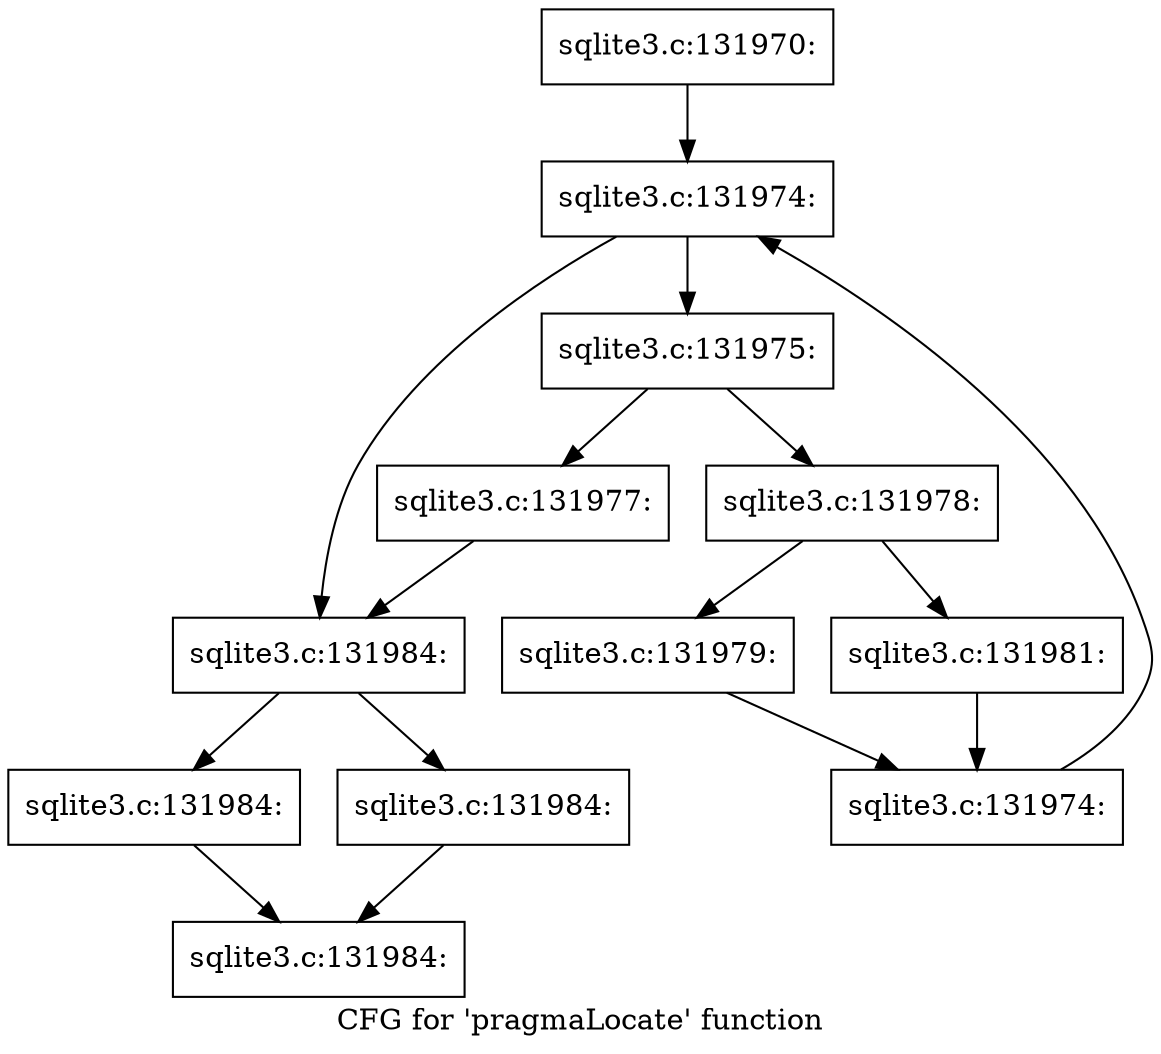 digraph "CFG for 'pragmaLocate' function" {
	label="CFG for 'pragmaLocate' function";

	Node0x55c0f63bdd00 [shape=record,label="{sqlite3.c:131970:}"];
	Node0x55c0f63bdd00 -> Node0x55c0f86629f0;
	Node0x55c0f86629f0 [shape=record,label="{sqlite3.c:131974:}"];
	Node0x55c0f86629f0 -> Node0x55c0f8662e10;
	Node0x55c0f86629f0 -> Node0x55c0f8662b50;
	Node0x55c0f8662e10 [shape=record,label="{sqlite3.c:131975:}"];
	Node0x55c0f8662e10 -> Node0x55c0f6334a80;
	Node0x55c0f8662e10 -> Node0x55c0f8663a50;
	Node0x55c0f6334a80 [shape=record,label="{sqlite3.c:131977:}"];
	Node0x55c0f6334a80 -> Node0x55c0f8662b50;
	Node0x55c0f8663a50 [shape=record,label="{sqlite3.c:131978:}"];
	Node0x55c0f8663a50 -> Node0x55c0f8663e50;
	Node0x55c0f8663a50 -> Node0x55c0f8663ef0;
	Node0x55c0f8663e50 [shape=record,label="{sqlite3.c:131979:}"];
	Node0x55c0f8663e50 -> Node0x55c0f8663ea0;
	Node0x55c0f8663ef0 [shape=record,label="{sqlite3.c:131981:}"];
	Node0x55c0f8663ef0 -> Node0x55c0f8663ea0;
	Node0x55c0f8663ea0 [shape=record,label="{sqlite3.c:131974:}"];
	Node0x55c0f8663ea0 -> Node0x55c0f86629f0;
	Node0x55c0f8662b50 [shape=record,label="{sqlite3.c:131984:}"];
	Node0x55c0f8662b50 -> Node0x55c0f8664b70;
	Node0x55c0f8662b50 -> Node0x55c0f8664bc0;
	Node0x55c0f8664b70 [shape=record,label="{sqlite3.c:131984:}"];
	Node0x55c0f8664b70 -> Node0x55c0f8664c10;
	Node0x55c0f8664bc0 [shape=record,label="{sqlite3.c:131984:}"];
	Node0x55c0f8664bc0 -> Node0x55c0f8664c10;
	Node0x55c0f8664c10 [shape=record,label="{sqlite3.c:131984:}"];
}
